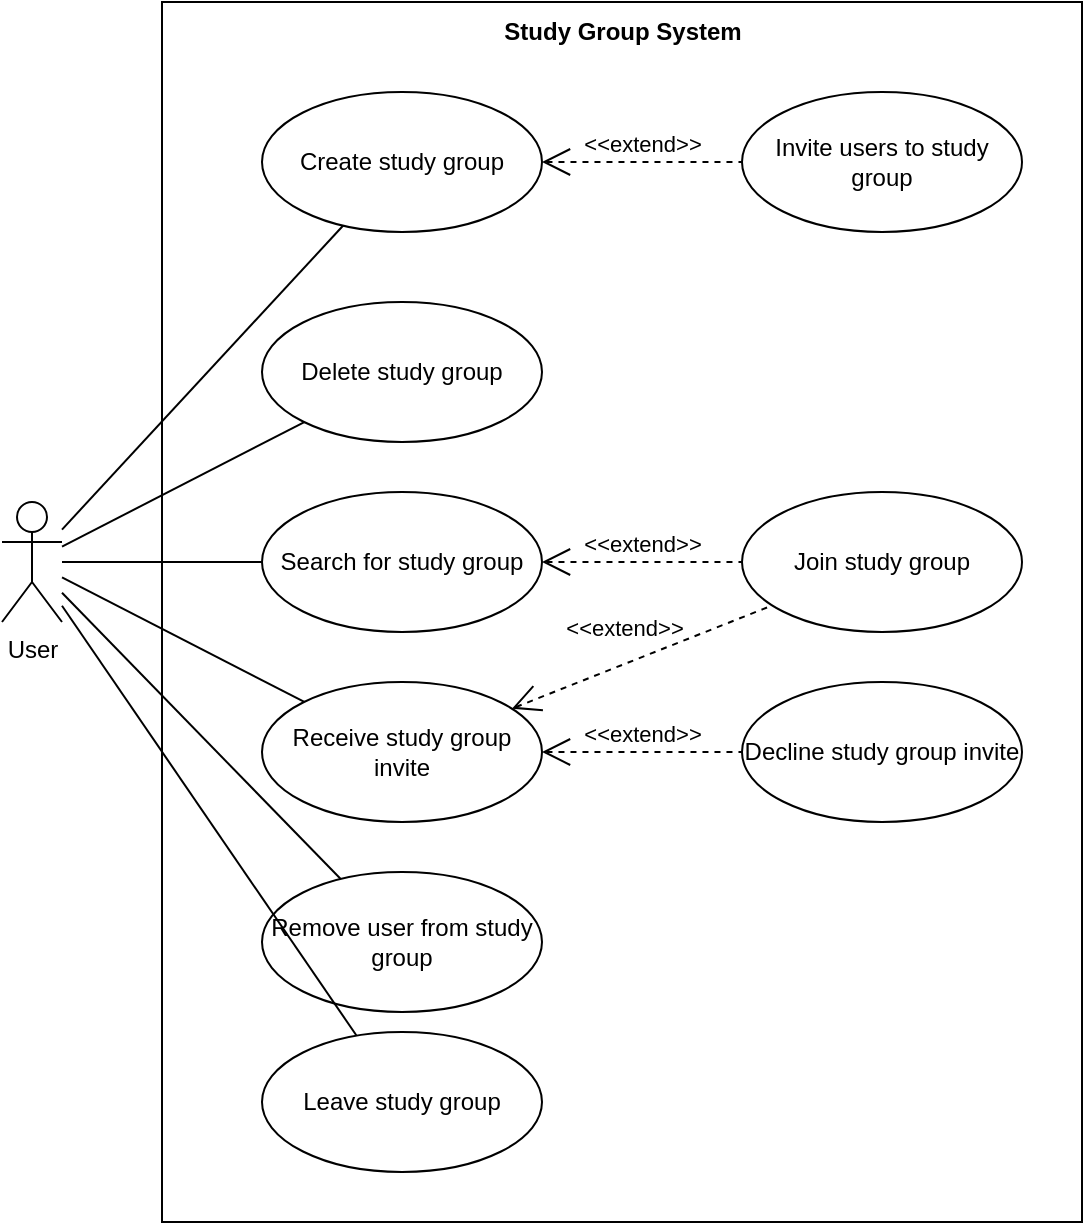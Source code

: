 <mxfile version="24.7.8">
  <diagram name="Page-1" id="9UVsAq16OEgGH-QT-e9c">
    <mxGraphModel dx="1185" dy="685" grid="1" gridSize="10" guides="1" tooltips="1" connect="1" arrows="1" fold="1" page="1" pageScale="1" pageWidth="850" pageHeight="1100" math="0" shadow="0">
      <root>
        <mxCell id="0" />
        <mxCell id="1" parent="0" />
        <mxCell id="JgWOOsWS1i2mkN9p8RnF-62" value="" style="group" parent="1" vertex="1" connectable="0">
          <mxGeometry x="230" y="50" width="460" height="610" as="geometry" />
        </mxCell>
        <mxCell id="JgWOOsWS1i2mkN9p8RnF-55" value="" style="rounded=0;whiteSpace=wrap;html=1;" parent="JgWOOsWS1i2mkN9p8RnF-62" vertex="1">
          <mxGeometry width="460" height="610" as="geometry" />
        </mxCell>
        <mxCell id="JgWOOsWS1i2mkN9p8RnF-60" value="Study Group System" style="text;html=1;align=center;verticalAlign=middle;resizable=0;points=[];autosize=1;strokeColor=none;fillColor=none;fontStyle=1" parent="JgWOOsWS1i2mkN9p8RnF-62" vertex="1">
          <mxGeometry x="164.996" width="130" height="30" as="geometry" />
        </mxCell>
        <mxCell id="JgWOOsWS1i2mkN9p8RnF-37" value="Delete study group" style="ellipse;whiteSpace=wrap;html=1;" parent="JgWOOsWS1i2mkN9p8RnF-62" vertex="1">
          <mxGeometry x="50" y="150" width="140" height="70" as="geometry" />
        </mxCell>
        <mxCell id="JgWOOsWS1i2mkN9p8RnF-28" value="Receive study group invite" style="ellipse;whiteSpace=wrap;html=1;" parent="JgWOOsWS1i2mkN9p8RnF-62" vertex="1">
          <mxGeometry x="50" y="340" width="140" height="70" as="geometry" />
        </mxCell>
        <mxCell id="JgWOOsWS1i2mkN9p8RnF-29" value="Decline study group invite" style="ellipse;whiteSpace=wrap;html=1;" parent="JgWOOsWS1i2mkN9p8RnF-62" vertex="1">
          <mxGeometry x="290" y="340" width="140" height="70" as="geometry" />
        </mxCell>
        <mxCell id="JgWOOsWS1i2mkN9p8RnF-31" value="&amp;lt;&amp;lt;extend&amp;gt;&amp;gt;" style="edgeStyle=none;html=1;startArrow=open;endArrow=none;startSize=12;verticalAlign=bottom;dashed=1;labelBackgroundColor=none;rounded=0;" parent="JgWOOsWS1i2mkN9p8RnF-62" source="JgWOOsWS1i2mkN9p8RnF-28" target="JgWOOsWS1i2mkN9p8RnF-29" edge="1">
          <mxGeometry width="160" relative="1" as="geometry">
            <mxPoint x="200" y="400" as="sourcePoint" />
            <mxPoint x="340" y="280" as="targetPoint" />
          </mxGeometry>
        </mxCell>
        <mxCell id="JgWOOsWS1i2mkN9p8RnF-58" value="Leave study group" style="ellipse;whiteSpace=wrap;html=1;" parent="JgWOOsWS1i2mkN9p8RnF-62" vertex="1">
          <mxGeometry x="50" y="515" width="140" height="70" as="geometry" />
        </mxCell>
        <mxCell id="JgWOOsWS1i2mkN9p8RnF-39" value="Remove user from study group" style="ellipse;whiteSpace=wrap;html=1;" parent="JgWOOsWS1i2mkN9p8RnF-62" vertex="1">
          <mxGeometry x="50" y="435" width="140" height="70" as="geometry" />
        </mxCell>
        <mxCell id="Va7s7Em1zl5ikoPXv_G6-1" value="" style="edgeStyle=none;html=1;endArrow=none;verticalAlign=bottom;rounded=0;" edge="1" parent="1" source="JgWOOsWS1i2mkN9p8RnF-3" target="JgWOOsWS1i2mkN9p8RnF-58">
          <mxGeometry width="160" relative="1" as="geometry">
            <mxPoint x="30" y="450" as="sourcePoint" />
            <mxPoint x="190" y="450" as="targetPoint" />
          </mxGeometry>
        </mxCell>
        <mxCell id="JgWOOsWS1i2mkN9p8RnF-3" value="User" style="shape=umlActor;html=1;verticalLabelPosition=bottom;verticalAlign=top;align=center;" parent="1" vertex="1">
          <mxGeometry x="150" y="300" width="30" height="60" as="geometry" />
        </mxCell>
        <mxCell id="JgWOOsWS1i2mkN9p8RnF-38" value="" style="edgeStyle=none;html=1;endArrow=none;verticalAlign=bottom;rounded=0;" parent="1" source="JgWOOsWS1i2mkN9p8RnF-3" target="JgWOOsWS1i2mkN9p8RnF-37" edge="1">
          <mxGeometry width="160" relative="1" as="geometry">
            <mxPoint x="180" y="440" as="sourcePoint" />
            <mxPoint x="340" y="440" as="targetPoint" />
          </mxGeometry>
        </mxCell>
        <mxCell id="JgWOOsWS1i2mkN9p8RnF-40" value="" style="edgeStyle=none;html=1;endArrow=none;verticalAlign=bottom;rounded=0;" parent="1" source="JgWOOsWS1i2mkN9p8RnF-3" target="JgWOOsWS1i2mkN9p8RnF-39" edge="1">
          <mxGeometry width="160" relative="1" as="geometry">
            <mxPoint x="280" y="430" as="sourcePoint" />
            <mxPoint x="440" y="430" as="targetPoint" />
          </mxGeometry>
        </mxCell>
        <mxCell id="JgWOOsWS1i2mkN9p8RnF-25" value="" style="edgeStyle=none;html=1;endArrow=none;verticalAlign=bottom;rounded=0;" parent="1" source="JgWOOsWS1i2mkN9p8RnF-3" target="JgWOOsWS1i2mkN9p8RnF-24" edge="1">
          <mxGeometry width="160" relative="1" as="geometry">
            <mxPoint x="1315" y="545" as="sourcePoint" />
            <mxPoint x="1475" y="545" as="targetPoint" />
          </mxGeometry>
        </mxCell>
        <mxCell id="JgWOOsWS1i2mkN9p8RnF-22" value="" style="edgeStyle=none;html=1;endArrow=none;verticalAlign=bottom;rounded=0;" parent="1" source="JgWOOsWS1i2mkN9p8RnF-3" target="JgWOOsWS1i2mkN9p8RnF-20" edge="1">
          <mxGeometry width="160" relative="1" as="geometry">
            <mxPoint x="1385" y="565" as="sourcePoint" />
            <mxPoint x="1545" y="565" as="targetPoint" />
          </mxGeometry>
        </mxCell>
        <mxCell id="JgWOOsWS1i2mkN9p8RnF-32" value="" style="edgeStyle=none;html=1;endArrow=none;verticalAlign=bottom;rounded=0;" parent="1" source="JgWOOsWS1i2mkN9p8RnF-3" target="JgWOOsWS1i2mkN9p8RnF-28" edge="1">
          <mxGeometry width="160" relative="1" as="geometry">
            <mxPoint x="1265" y="515" as="sourcePoint" />
            <mxPoint x="1425" y="515" as="targetPoint" />
          </mxGeometry>
        </mxCell>
        <mxCell id="JgWOOsWS1i2mkN9p8RnF-56" value="" style="group" parent="1" vertex="1" connectable="0">
          <mxGeometry x="280" y="95" width="350" height="70" as="geometry" />
        </mxCell>
        <mxCell id="JgWOOsWS1i2mkN9p8RnF-24" value="Create study group" style="ellipse;whiteSpace=wrap;html=1;" parent="JgWOOsWS1i2mkN9p8RnF-56" vertex="1">
          <mxGeometry width="140" height="70" as="geometry" />
        </mxCell>
        <mxCell id="JgWOOsWS1i2mkN9p8RnF-26" value="Invite users to study group" style="ellipse;whiteSpace=wrap;html=1;" parent="JgWOOsWS1i2mkN9p8RnF-56" vertex="1">
          <mxGeometry x="240" width="140" height="70" as="geometry" />
        </mxCell>
        <mxCell id="JgWOOsWS1i2mkN9p8RnF-27" value="&amp;lt;&amp;lt;extend&amp;gt;&amp;gt;" style="edgeStyle=none;html=1;startArrow=open;endArrow=none;startSize=12;verticalAlign=bottom;dashed=1;labelBackgroundColor=none;rounded=0;" parent="JgWOOsWS1i2mkN9p8RnF-56" source="JgWOOsWS1i2mkN9p8RnF-24" target="JgWOOsWS1i2mkN9p8RnF-26" edge="1">
          <mxGeometry width="160" relative="1" as="geometry">
            <mxPoint x="100" y="-170" as="sourcePoint" />
            <mxPoint x="260" y="-170" as="targetPoint" />
          </mxGeometry>
        </mxCell>
        <mxCell id="JgWOOsWS1i2mkN9p8RnF-57" value="" style="group" parent="1" vertex="1" connectable="0">
          <mxGeometry x="280" y="295" width="350" height="180" as="geometry" />
        </mxCell>
        <mxCell id="JgWOOsWS1i2mkN9p8RnF-20" value="Search for study group" style="ellipse;whiteSpace=wrap;html=1;" parent="JgWOOsWS1i2mkN9p8RnF-57" vertex="1">
          <mxGeometry width="140" height="70" as="geometry" />
        </mxCell>
        <mxCell id="JgWOOsWS1i2mkN9p8RnF-21" value="Join study group" style="ellipse;whiteSpace=wrap;html=1;" parent="JgWOOsWS1i2mkN9p8RnF-57" vertex="1">
          <mxGeometry x="240" width="140" height="70" as="geometry" />
        </mxCell>
        <mxCell id="JgWOOsWS1i2mkN9p8RnF-23" value="&amp;lt;&amp;lt;extend&amp;gt;&amp;gt;" style="edgeStyle=none;html=1;startArrow=open;endArrow=none;startSize=12;verticalAlign=bottom;dashed=1;labelBackgroundColor=none;rounded=0;" parent="JgWOOsWS1i2mkN9p8RnF-57" source="JgWOOsWS1i2mkN9p8RnF-20" target="JgWOOsWS1i2mkN9p8RnF-21" edge="1">
          <mxGeometry width="160" relative="1" as="geometry">
            <mxPoint x="150" y="-60" as="sourcePoint" />
            <mxPoint x="310" y="-60" as="targetPoint" />
          </mxGeometry>
        </mxCell>
        <mxCell id="JgWOOsWS1i2mkN9p8RnF-30" value="&amp;lt;&amp;lt;extend&amp;gt;&amp;gt;" style="edgeStyle=none;html=1;startArrow=open;endArrow=none;startSize=12;verticalAlign=bottom;dashed=1;labelBackgroundColor=none;rounded=0;" parent="1" source="JgWOOsWS1i2mkN9p8RnF-28" target="JgWOOsWS1i2mkN9p8RnF-21" edge="1">
          <mxGeometry x="-0.093" y="9" width="160" relative="1" as="geometry">
            <mxPoint x="640" y="375" as="sourcePoint" />
            <mxPoint x="800" y="375" as="targetPoint" />
            <mxPoint as="offset" />
          </mxGeometry>
        </mxCell>
      </root>
    </mxGraphModel>
  </diagram>
</mxfile>
